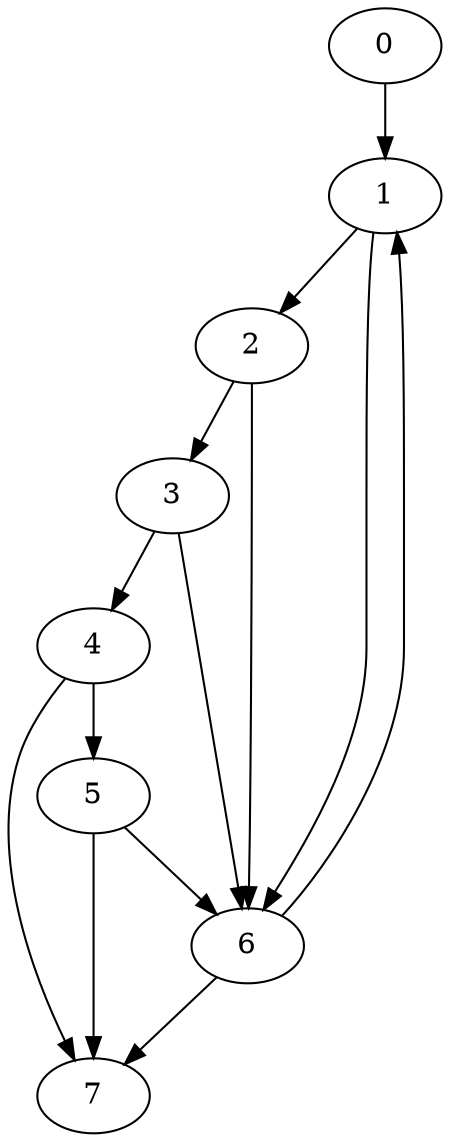 digraph {
	0
	1
	2
	3
	4
	5
	6
	7
	0 -> 1
	6 -> 1
	1 -> 2
	2 -> 3
	3 -> 4
	4 -> 5
	1 -> 6
	2 -> 6
	3 -> 6
	5 -> 6
	4 -> 7
	5 -> 7
	6 -> 7
}
